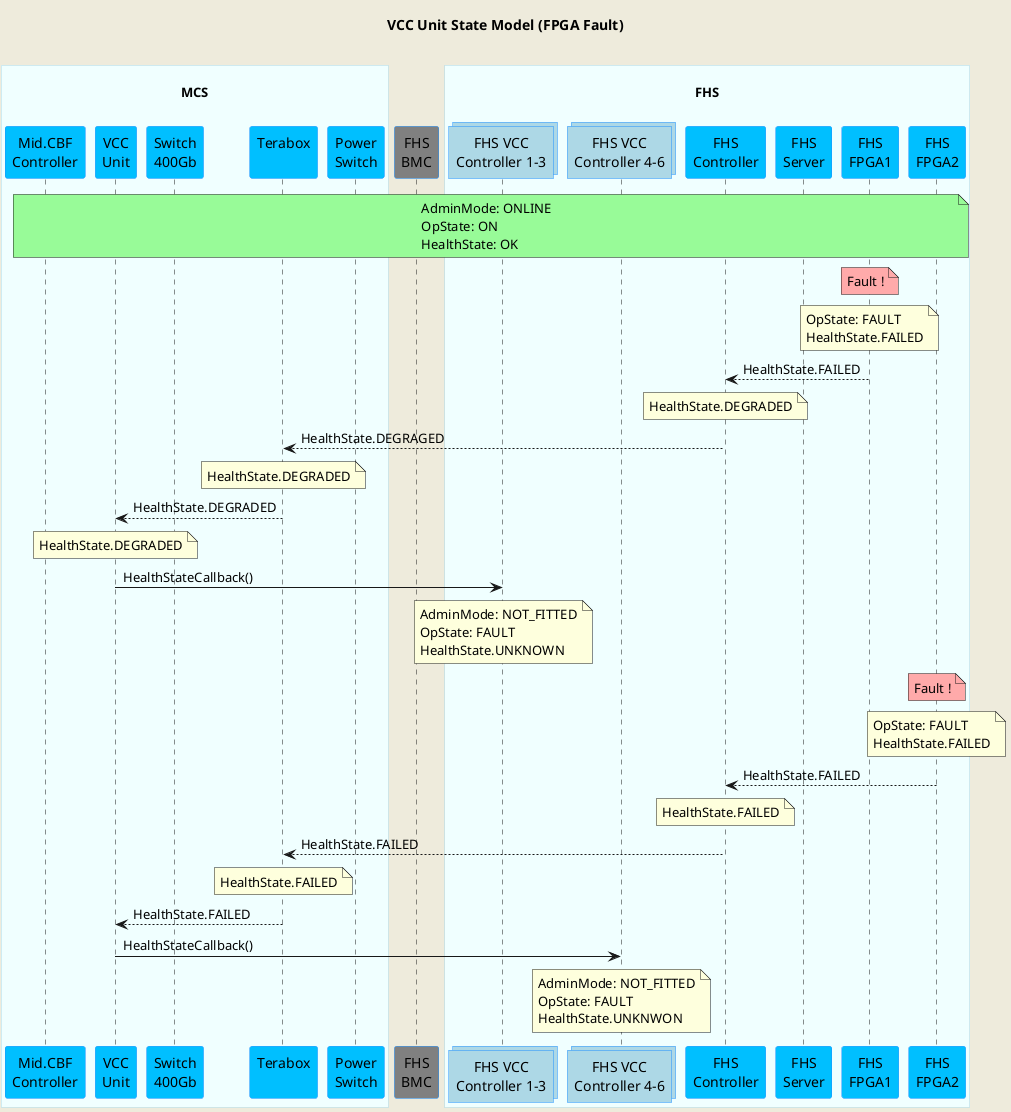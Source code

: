 @startuml
'https://plantuml.com/sequence-diagram
skinparam backgroundColor #EEEBDC
skinparam sequence {
ParticipantBorderColor DodgerBlue
ParticipantBackgroundColor DeepSkyBlue
ActorBorderColor DarkGreen
ActorBackgroundColor Green
BoxBorderColor LightBlue
BoxBackgroundColor #F0FFFF
}
skinparam collections {
  BackGroundColor LightBlue
  BorderColor DodgerBlue
}
skinparam database {
  BackgroundColor LightGreen
  BorderColor DarkGreen
}
title VCC Unit State Model (FPGA Fault)\n
' participant "LMC\n" as lmc #Thistle
box "\nMCS\n"
  participant "Mid.CBF\nController" as controller
  participant "VCC\nUnit" as vcc_unit
  participant "Switch\n400Gb" as switch
  participant "Terabox\n" as terabox
  participant "Power\nSwitch" as ps
end box
' participant "Local\nCache" as cache #Salmon
' participant "PDU\n" as pdu #Orange
participant "FHS\nBMC" as fhs_bmc #Grey
' participant "FPGA\nBMC" as fpga_bmc #Grey
box "\nFHS\n"
    collections "FHS VCC\nController 1-3" as vcc_cont1
    collections "FHS VCC\nController 4-6" as vcc_cont2

    participant "FHS\nController" as fhs_cont
    participant "FHS\nServer" as fhs_cpu
    participant "FHS\nFPGA1" as fhs_fpga1
    participant "FHS\nFPGA2" as fhs_fpga2
end box

note over controller, fhs_fpga2 #PaleGreen  : AdminMode: ONLINE\nOpState: ON\nHealthState: OK

note over fhs_fpga1 #FFAAAA      : Fault !
note over fhs_fpga1                : OpState: FAULT\nHealthState.FAILED
fhs_cont           <--  fhs_fpga1  : HealthState.FAILED
note over fhs_cont                 : HealthState.DEGRADED
terabox            <--  fhs_cont   : HealthState.DEGRAGED
note over terabox                  : HealthState.DEGRADED
vcc_unit           <--  terabox    : HealthState.DEGRADED
note over vcc_unit                 : HealthState.DEGRADED
vcc_unit            ->  vcc_cont1  : HealthStateCallback()
note over vcc_cont1                : AdminMode: NOT_FITTED\nOpState: FAULT\nHealthState.UNKNOWN

note over fhs_fpga2 #FFAAAA      : Fault !
note over fhs_fpga2                : OpState: FAULT\nHealthState.FAILED
fhs_cont           <--  fhs_fpga2  : HealthState.FAILED
note over fhs_cont                 : HealthState.FAILED
terabox            <--  fhs_cont   : HealthState.FAILED
note over terabox                  : HealthState.FAILED
vcc_unit           <--  terabox    : HealthState.FAILED
vcc_unit            ->  vcc_cont2  : HealthStateCallback()
note over vcc_cont2                : AdminMode: NOT_FITTED\nOpState: FAULT\nHealthState.UNKNWON




@enduml